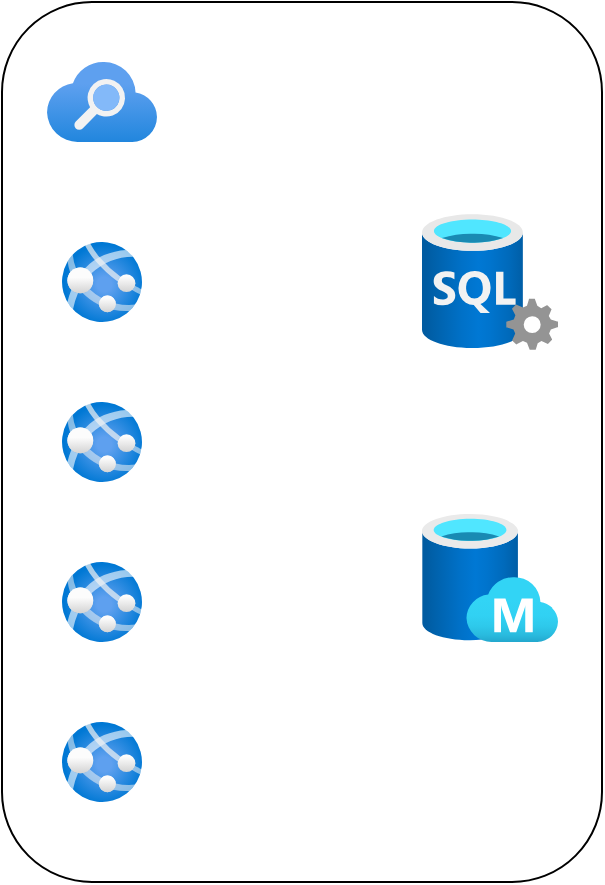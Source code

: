 <mxfile version="20.1.4" type="github"><diagram id="dCHInJu7RUe-uTfnwpx2" name="Página-1"><mxGraphModel dx="802" dy="574" grid="1" gridSize="10" guides="1" tooltips="1" connect="1" arrows="1" fold="1" page="1" pageScale="1" pageWidth="827" pageHeight="1169" math="0" shadow="0"><root><mxCell id="0"/><mxCell id="1" parent="0"/><mxCell id="dxhVdeQJJs7ouOYzYV-O-12" value="" style="rounded=1;whiteSpace=wrap;html=1;" vertex="1" parent="1"><mxGeometry x="460" y="60" width="300" height="440" as="geometry"/></mxCell><mxCell id="dxhVdeQJJs7ouOYzYV-O-1" value="" style="aspect=fixed;html=1;points=[];align=center;image;fontSize=12;image=img/lib/azure2/containers/App_Services.svg;" vertex="1" parent="1"><mxGeometry x="490" y="180" width="40" height="40" as="geometry"/></mxCell><mxCell id="dxhVdeQJJs7ouOYzYV-O-2" value="" style="aspect=fixed;html=1;points=[];align=center;image;fontSize=12;image=img/lib/azure2/containers/App_Services.svg;" vertex="1" parent="1"><mxGeometry x="490" y="420" width="40" height="40" as="geometry"/></mxCell><mxCell id="dxhVdeQJJs7ouOYzYV-O-3" value="" style="aspect=fixed;html=1;points=[];align=center;image;fontSize=12;image=img/lib/azure2/containers/App_Services.svg;" vertex="1" parent="1"><mxGeometry x="490" y="340" width="40" height="40" as="geometry"/></mxCell><mxCell id="dxhVdeQJJs7ouOYzYV-O-4" value="" style="aspect=fixed;html=1;points=[];align=center;image;fontSize=12;image=img/lib/azure2/containers/App_Services.svg;" vertex="1" parent="1"><mxGeometry x="490" y="260" width="40" height="40" as="geometry"/></mxCell><mxCell id="dxhVdeQJJs7ouOYzYV-O-5" value="" style="aspect=fixed;html=1;points=[];align=center;image;fontSize=12;image=img/lib/azure2/app_services/Search_Services.svg;" vertex="1" parent="1"><mxGeometry x="482.31" y="90" width="55.39" height="40" as="geometry"/></mxCell><mxCell id="dxhVdeQJJs7ouOYzYV-O-7" value="" style="aspect=fixed;html=1;points=[];align=center;image;fontSize=12;image=img/lib/azure2/databases/SQL_Server.svg;" vertex="1" parent="1"><mxGeometry x="670" y="166" width="68" height="68" as="geometry"/></mxCell><mxCell id="dxhVdeQJJs7ouOYzYV-O-9" value="" style="aspect=fixed;html=1;points=[];align=center;image;fontSize=12;image=img/lib/azure2/databases/Managed_Database.svg;" vertex="1" parent="1"><mxGeometry x="670" y="316" width="68" height="64" as="geometry"/></mxCell></root></mxGraphModel></diagram></mxfile>